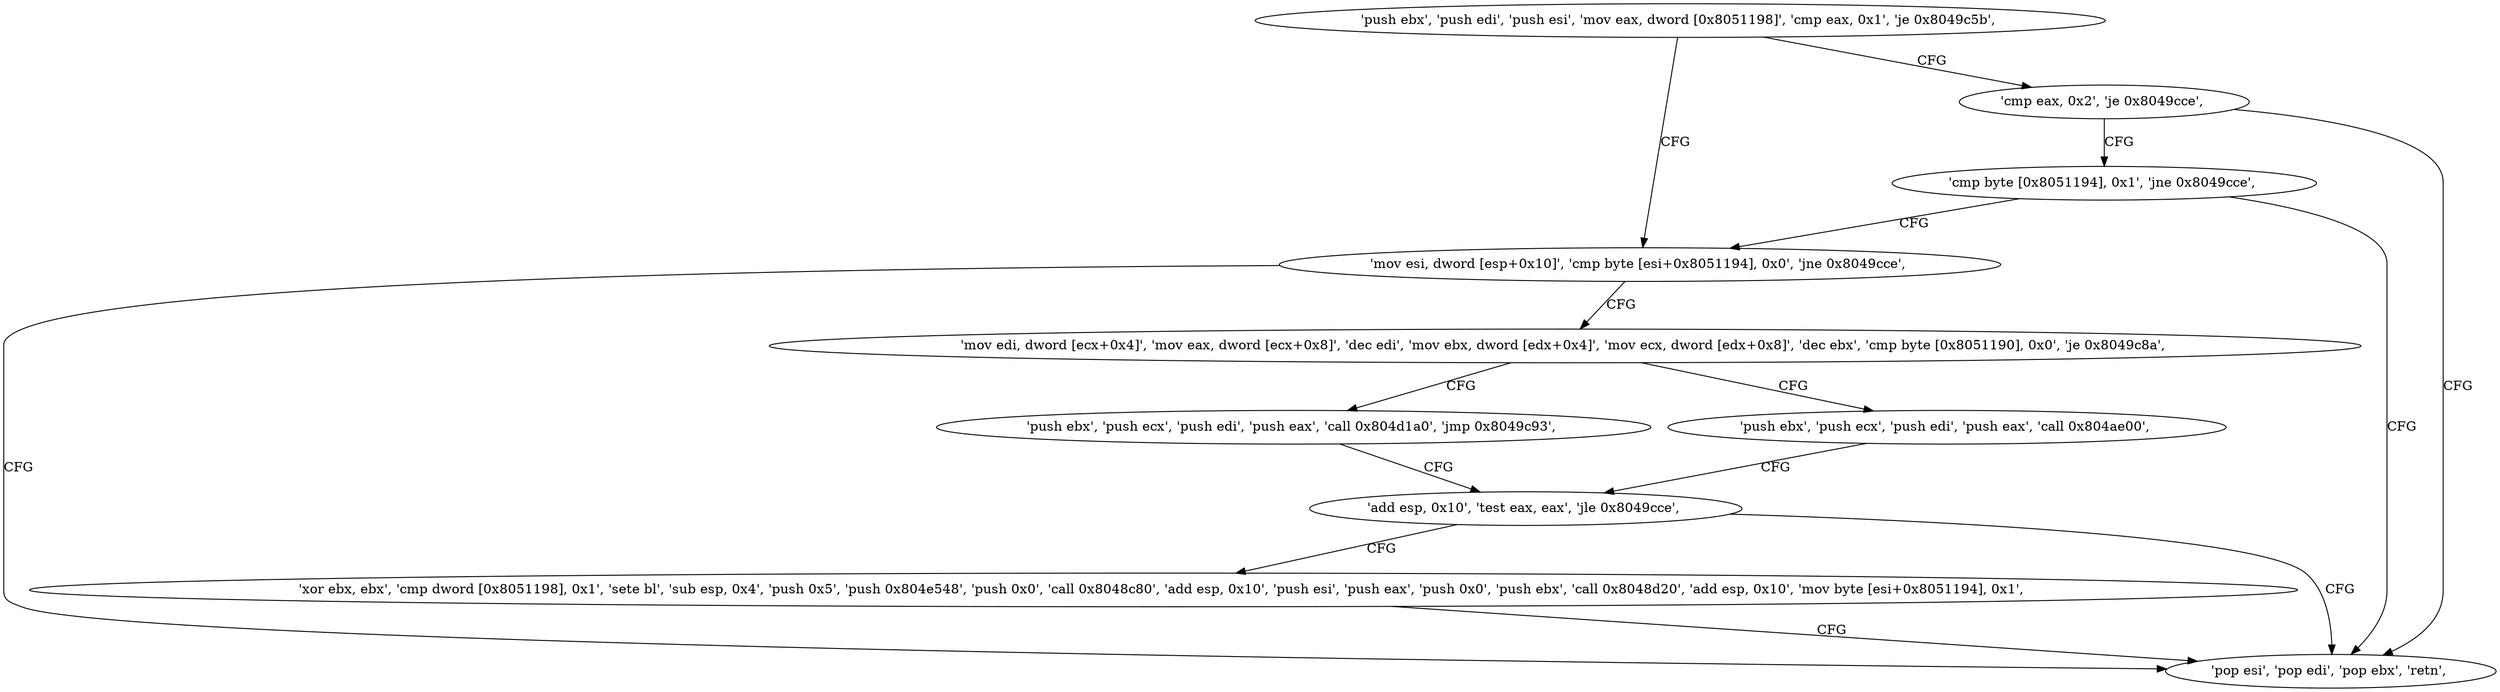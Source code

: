 digraph "func" {
"134519872" [label = "'push ebx', 'push edi', 'push esi', 'mov eax, dword [0x8051198]', 'cmp eax, 0x1', 'je 0x8049c5b', " ]
"134519899" [label = "'mov esi, dword [esp+0x10]', 'cmp byte [esi+0x8051194], 0x0', 'jne 0x8049cce', " ]
"134519885" [label = "'cmp eax, 0x2', 'je 0x8049cce', " ]
"134520014" [label = "'pop esi', 'pop edi', 'pop ebx', 'retn', " ]
"134519912" [label = "'mov edi, dword [ecx+0x4]', 'mov eax, dword [ecx+0x8]', 'dec edi', 'mov ebx, dword [edx+0x4]', 'mov ecx, dword [edx+0x8]', 'dec ebx', 'cmp byte [0x8051190], 0x0', 'je 0x8049c8a', " ]
"134519890" [label = "'cmp byte [0x8051194], 0x1', 'jne 0x8049cce', " ]
"134519946" [label = "'push ebx', 'push ecx', 'push edi', 'push eax', 'call 0x804ae00', " ]
"134519935" [label = "'push ebx', 'push ecx', 'push edi', 'push eax', 'call 0x804d1a0', 'jmp 0x8049c93', " ]
"134519955" [label = "'add esp, 0x10', 'test eax, eax', 'jle 0x8049cce', " ]
"134519962" [label = "'xor ebx, ebx', 'cmp dword [0x8051198], 0x1', 'sete bl', 'sub esp, 0x4', 'push 0x5', 'push 0x804e548', 'push 0x0', 'call 0x8048c80', 'add esp, 0x10', 'push esi', 'push eax', 'push 0x0', 'push ebx', 'call 0x8048d20', 'add esp, 0x10', 'mov byte [esi+0x8051194], 0x1', " ]
"134519872" -> "134519899" [ label = "CFG" ]
"134519872" -> "134519885" [ label = "CFG" ]
"134519899" -> "134520014" [ label = "CFG" ]
"134519899" -> "134519912" [ label = "CFG" ]
"134519885" -> "134520014" [ label = "CFG" ]
"134519885" -> "134519890" [ label = "CFG" ]
"134519912" -> "134519946" [ label = "CFG" ]
"134519912" -> "134519935" [ label = "CFG" ]
"134519890" -> "134520014" [ label = "CFG" ]
"134519890" -> "134519899" [ label = "CFG" ]
"134519946" -> "134519955" [ label = "CFG" ]
"134519935" -> "134519955" [ label = "CFG" ]
"134519955" -> "134520014" [ label = "CFG" ]
"134519955" -> "134519962" [ label = "CFG" ]
"134519962" -> "134520014" [ label = "CFG" ]
}
